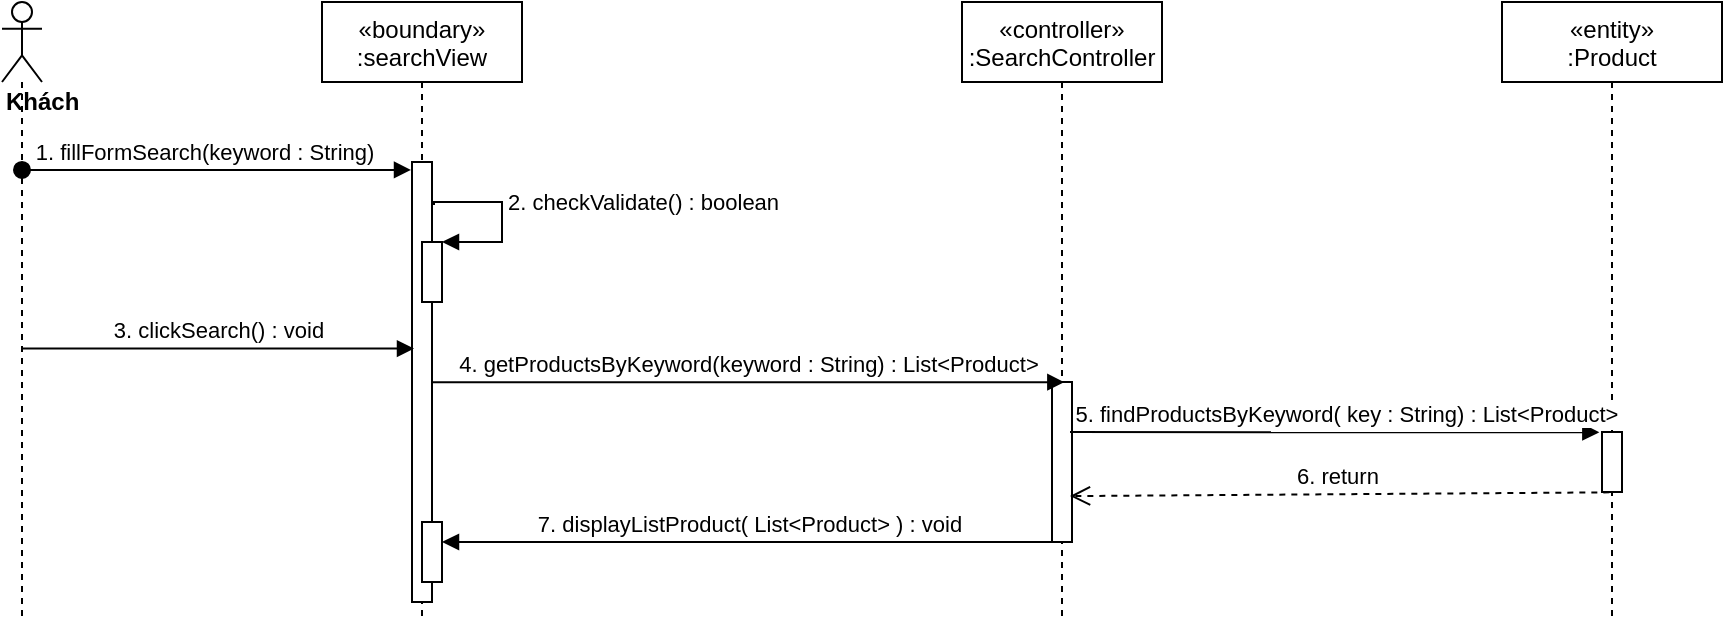 <mxfile version="14.7.0" type="device"><diagram id="kgpKYQtTHZ0yAKxKKP6v" name="Page-1"><mxGraphModel dx="1108" dy="425" grid="1" gridSize="10" guides="1" tooltips="1" connect="1" arrows="1" fold="1" page="1" pageScale="1" pageWidth="850" pageHeight="1100" math="0" shadow="0"><root><mxCell id="0"/><mxCell id="1" parent="0"/><mxCell id="3nuBFxr9cyL0pnOWT2aG-1" value="«boundary»&#10;:searchView" style="shape=umlLifeline;perimeter=lifelinePerimeter;container=1;collapsible=0;recursiveResize=0;rounded=0;shadow=0;strokeWidth=1;" parent="1" vertex="1"><mxGeometry x="260" y="80" width="100" height="310" as="geometry"/></mxCell><mxCell id="3nuBFxr9cyL0pnOWT2aG-2" value="" style="points=[];perimeter=orthogonalPerimeter;rounded=0;shadow=0;strokeWidth=1;" parent="3nuBFxr9cyL0pnOWT2aG-1" vertex="1"><mxGeometry x="45" y="80" width="10" height="220" as="geometry"/></mxCell><mxCell id="LgHwtYhqSYWA9L9eKRov-4" value="" style="html=1;points=[];perimeter=orthogonalPerimeter;" parent="3nuBFxr9cyL0pnOWT2aG-1" vertex="1"><mxGeometry x="50" y="120" width="10" height="30" as="geometry"/></mxCell><mxCell id="LgHwtYhqSYWA9L9eKRov-5" value="2. checkValidate() : boolean" style="edgeStyle=orthogonalEdgeStyle;html=1;align=left;spacingLeft=2;endArrow=block;rounded=0;entryX=1;entryY=0;exitX=1;exitY=0.088;exitDx=0;exitDy=0;exitPerimeter=0;" parent="3nuBFxr9cyL0pnOWT2aG-1" source="3nuBFxr9cyL0pnOWT2aG-2" target="LgHwtYhqSYWA9L9eKRov-4" edge="1"><mxGeometry x="-0.161" relative="1" as="geometry"><mxPoint x="130" y="90" as="sourcePoint"/><Array as="points"><mxPoint x="56" y="101"/><mxPoint x="56" y="100"/><mxPoint x="90" y="100"/><mxPoint x="90" y="120"/></Array><mxPoint as="offset"/></mxGeometry></mxCell><mxCell id="3nuBFxr9cyL0pnOWT2aG-5" value="«controller»&#10;:SearchController" style="shape=umlLifeline;perimeter=lifelinePerimeter;container=1;collapsible=0;recursiveResize=0;rounded=0;shadow=0;strokeWidth=1;" parent="1" vertex="1"><mxGeometry x="580" y="80" width="100" height="310" as="geometry"/></mxCell><mxCell id="3nuBFxr9cyL0pnOWT2aG-6" value="" style="points=[];perimeter=orthogonalPerimeter;rounded=0;shadow=0;strokeWidth=1;" parent="3nuBFxr9cyL0pnOWT2aG-5" vertex="1"><mxGeometry x="45" y="190" width="10" height="80" as="geometry"/></mxCell><mxCell id="LgHwtYhqSYWA9L9eKRov-1" value="&lt;div&gt;&lt;b&gt;Khách&lt;/b&gt;&lt;/div&gt;" style="shape=umlLifeline;participant=umlActor;perimeter=lifelinePerimeter;whiteSpace=wrap;html=1;container=1;collapsible=0;recursiveResize=0;verticalAlign=top;spacingTop=36;outlineConnect=0;align=left;" parent="1" vertex="1"><mxGeometry x="100" y="80" width="20" height="310" as="geometry"/></mxCell><mxCell id="3nuBFxr9cyL0pnOWT2aG-3" value="1. fillFormSearch(keyword : String)" style="verticalAlign=bottom;startArrow=oval;endArrow=block;startSize=8;shadow=0;strokeWidth=1;entryX=-0.05;entryY=0.018;entryDx=0;entryDy=0;entryPerimeter=0;" parent="1" source="LgHwtYhqSYWA9L9eKRov-1" target="3nuBFxr9cyL0pnOWT2aG-2" edge="1"><mxGeometry x="-0.06" relative="1" as="geometry"><mxPoint x="100" y="170" as="sourcePoint"/><mxPoint as="offset"/></mxGeometry></mxCell><mxCell id="LgHwtYhqSYWA9L9eKRov-6" value="4. getProductsByKeyword(keyword : String) : List&amp;lt;Product&amp;gt;" style="html=1;verticalAlign=bottom;endArrow=block;entryX=0.617;entryY=0.001;entryDx=0;entryDy=0;entryPerimeter=0;" parent="1" source="3nuBFxr9cyL0pnOWT2aG-2" target="3nuBFxr9cyL0pnOWT2aG-6" edge="1"><mxGeometry width="80" relative="1" as="geometry"><mxPoint x="320" y="248" as="sourcePoint"/><mxPoint x="500" y="210" as="targetPoint"/></mxGeometry></mxCell><mxCell id="LgHwtYhqSYWA9L9eKRov-10" value="«entity»&#10;:Product" style="shape=umlLifeline;perimeter=lifelinePerimeter;container=1;collapsible=0;recursiveResize=0;rounded=0;shadow=0;strokeWidth=1;" parent="1" vertex="1"><mxGeometry x="850" y="80" width="110" height="310" as="geometry"/></mxCell><mxCell id="LgHwtYhqSYWA9L9eKRov-11" value="" style="points=[];perimeter=orthogonalPerimeter;rounded=0;shadow=0;strokeWidth=1;" parent="LgHwtYhqSYWA9L9eKRov-10" vertex="1"><mxGeometry x="50" y="215" width="10" height="30" as="geometry"/></mxCell><mxCell id="LgHwtYhqSYWA9L9eKRov-12" value="5. findProductsByKeyword( key : String) : List&amp;lt;Product&amp;gt;" style="html=1;verticalAlign=bottom;endArrow=block;entryX=-0.133;entryY=0.004;entryDx=0;entryDy=0;entryPerimeter=0;exitX=0.9;exitY=0.313;exitDx=0;exitDy=0;exitPerimeter=0;" parent="1" target="LgHwtYhqSYWA9L9eKRov-11" edge="1" source="3nuBFxr9cyL0pnOWT2aG-6"><mxGeometry x="0.041" width="80" relative="1" as="geometry"><mxPoint x="650" y="295" as="sourcePoint"/><mxPoint x="1000" y="190" as="targetPoint"/><mxPoint as="offset"/></mxGeometry></mxCell><mxCell id="LgHwtYhqSYWA9L9eKRov-13" value="6. return&amp;nbsp;" style="html=1;verticalAlign=bottom;endArrow=open;dashed=1;endSize=8;exitX=0.367;exitY=1.006;exitDx=0;exitDy=0;exitPerimeter=0;entryX=0.9;entryY=0.713;entryDx=0;entryDy=0;entryPerimeter=0;" parent="1" source="LgHwtYhqSYWA9L9eKRov-11" target="3nuBFxr9cyL0pnOWT2aG-6" edge="1"><mxGeometry relative="1" as="geometry"><mxPoint x="1000" y="360" as="sourcePoint"/><mxPoint x="670" y="310" as="targetPoint"/></mxGeometry></mxCell><mxCell id="LgHwtYhqSYWA9L9eKRov-15" value="7. displayListProduct( List&lt;Product&gt; ) : void" style="verticalAlign=bottom;endArrow=block;shadow=0;strokeWidth=1;exitX=0.3;exitY=1;exitDx=0;exitDy=0;exitPerimeter=0;" parent="1" source="3nuBFxr9cyL0pnOWT2aG-6" target="LgHwtYhqSYWA9L9eKRov-16" edge="1"><mxGeometry relative="1" as="geometry"><mxPoint x="610" y="347" as="sourcePoint"/><mxPoint x="350" y="401" as="targetPoint"/></mxGeometry></mxCell><mxCell id="LgHwtYhqSYWA9L9eKRov-16" value="" style="html=1;points=[];perimeter=orthogonalPerimeter;" parent="1" vertex="1"><mxGeometry x="310" y="340" width="10" height="30" as="geometry"/></mxCell><mxCell id="OO4cvMBeiEzjeUIYPVlq-1" value="3. clickSearch() : void" style="html=1;verticalAlign=bottom;endArrow=block;entryX=0.1;entryY=0.424;entryDx=0;entryDy=0;entryPerimeter=0;" edge="1" parent="1" source="LgHwtYhqSYWA9L9eKRov-1" target="3nuBFxr9cyL0pnOWT2aG-2"><mxGeometry width="80" relative="1" as="geometry"><mxPoint x="550" y="220" as="sourcePoint"/><mxPoint x="300" y="240" as="targetPoint"/></mxGeometry></mxCell></root></mxGraphModel></diagram></mxfile>